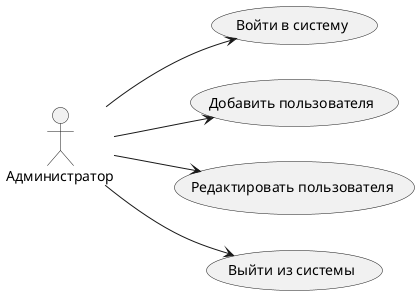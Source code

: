 @startuml

left to right direction

actor "Администратор" as fc

usecase "Войти в систему" as UC1
usecase "Добавить пользователя" as UC2
usecase "Редактировать пользователя" as UC3
usecase "Выйти из системы" as UC4

fc --> UC1
fc --> UC4
fc --> UC2
fc --> UC3

@enduml